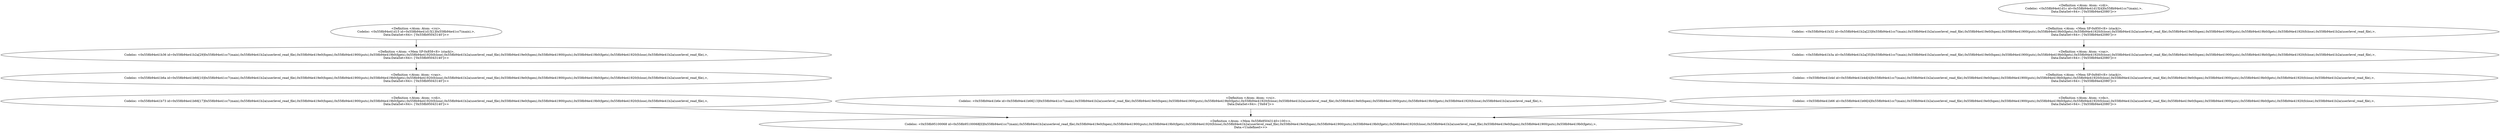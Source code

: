 strict digraph "" {
	"<Definition <Atom: Atom: <rdx>,
Codeloc: <0x558b94e41b66 id=0x558b94e41b66[4]0x558b94e41cc7(main),0x558b94e41b2a(userlevel_read_\
file),0x558b94e419e0(fopen),0x558b94e41900(puts),0x558b94e419b0(fgets),0x558b94e41920(fclose),0x558b94e41b2a(userlevel_read_file),\
0x558b94e419e0(fopen),0x558b94e41900(puts),0x558b94e419b0(fgets),0x558b94e41920(fclose),0x558b94e41b2a(userlevel_read_file),>,
Data:\
DataSet<64>: ['0x558b94e42080']>>" -> "<Definition <Atom: <Mem 0x558b95043140<100>>,
Codeloc: <0x558b95100068 id=0x558b95100068[0]0x558b94e41cc7(main),0x558b94e41b2a(userlevel_\
read_file),0x558b94e419e0(fopen),0x558b94e41900(puts),0x558b94e419b0(fgets),0x558b94e41920(fclose),0x558b94e41b2a(userlevel_read_\
file),0x558b94e419e0(fopen),0x558b94e41900(puts),0x558b94e419b0(fgets),0x558b94e41920(fclose),0x558b94e41b2a(userlevel_read_file),\
0x558b94e419e0(fopen),0x558b94e41900(puts),0x558b94e419b0(fgets),>,
Data:<Undefined>>>";
	"<Definition <Atom: Atom: <rdi>,
Codeloc: <0x558b94e41b73 id=0x558b94e41b66[17]0x558b94e41cc7(main),0x558b94e41b2a(userlevel_read_\
file),0x558b94e419e0(fopen),0x558b94e41900(puts),0x558b94e419b0(fgets),0x558b94e41920(fclose),0x558b94e41b2a(userlevel_read_file),\
0x558b94e419e0(fopen),0x558b94e41900(puts),0x558b94e419b0(fgets),0x558b94e41920(fclose),0x558b94e41b2a(userlevel_read_file),>,
Data:\
DataSet<64>: ['0x558b95043140']>>" -> "<Definition <Atom: <Mem 0x558b95043140<100>>,
Codeloc: <0x558b95100068 id=0x558b95100068[0]0x558b94e41cc7(main),0x558b94e41b2a(userlevel_\
read_file),0x558b94e419e0(fopen),0x558b94e41900(puts),0x558b94e419b0(fgets),0x558b94e41920(fclose),0x558b94e41b2a(userlevel_read_\
file),0x558b94e419e0(fopen),0x558b94e41900(puts),0x558b94e419b0(fgets),0x558b94e41920(fclose),0x558b94e41b2a(userlevel_read_file),\
0x558b94e419e0(fopen),0x558b94e41900(puts),0x558b94e419b0(fgets),>,
Data:<Undefined>>>";
	"<Definition <Atom: Atom: <rsi>,
Codeloc: <0x558b94e41b6e id=0x558b94e41b66[13]0x558b94e41cc7(main),0x558b94e41b2a(userlevel_read_\
file),0x558b94e419e0(fopen),0x558b94e41900(puts),0x558b94e419b0(fgets),0x558b94e41920(fclose),0x558b94e41b2a(userlevel_read_file),\
0x558b94e419e0(fopen),0x558b94e41900(puts),0x558b94e419b0(fgets),0x558b94e41920(fclose),0x558b94e41b2a(userlevel_read_file),>,
Data:\
DataSet<64>: ['0x64']>>" -> "<Definition <Atom: <Mem 0x558b95043140<100>>,
Codeloc: <0x558b95100068 id=0x558b95100068[0]0x558b94e41cc7(main),0x558b94e41b2a(userlevel_\
read_file),0x558b94e419e0(fopen),0x558b94e41900(puts),0x558b94e419b0(fgets),0x558b94e41920(fclose),0x558b94e41b2a(userlevel_read_\
file),0x558b94e419e0(fopen),0x558b94e41900(puts),0x558b94e419b0(fgets),0x558b94e41920(fclose),0x558b94e41b2a(userlevel_read_file),\
0x558b94e419e0(fopen),0x558b94e41900(puts),0x558b94e419b0(fgets),>,
Data:<Undefined>>>";
	"<Definition <Atom: <Mem SP-0x840<8> (stack)>,
Codeloc: <0x558b94e41b4d id=0x558b94e41b4d[4]0x558b94e41cc7(main),0x558b94e41b2a(userlevel_\
read_file),0x558b94e419e0(fopen),0x558b94e41900(puts),0x558b94e419b0(fgets),0x558b94e41920(fclose),0x558b94e41b2a(userlevel_read_\
file),0x558b94e419e0(fopen),0x558b94e41900(puts),0x558b94e419b0(fgets),0x558b94e41920(fclose),0x558b94e41b2a(userlevel_read_file),>,
\
Data:DataSet<64>: ['0x558b94e42080']>>" -> "<Definition <Atom: Atom: <rdx>,
Codeloc: <0x558b94e41b66 id=0x558b94e41b66[4]0x558b94e41cc7(main),0x558b94e41b2a(userlevel_read_\
file),0x558b94e419e0(fopen),0x558b94e41900(puts),0x558b94e419b0(fgets),0x558b94e41920(fclose),0x558b94e41b2a(userlevel_read_file),\
0x558b94e419e0(fopen),0x558b94e41900(puts),0x558b94e419b0(fgets),0x558b94e41920(fclose),0x558b94e41b2a(userlevel_read_file),>,
Data:\
DataSet<64>: ['0x558b94e42080']>>";
	"<Definition <Atom: Atom: <rax>,
Codeloc: <0x558b94e41b3a id=0x558b94e41b2a[35]0x558b94e41cc7(main),0x558b94e41b2a(userlevel_read_\
file),0x558b94e419e0(fopen),0x558b94e41900(puts),0x558b94e419b0(fgets),0x558b94e41920(fclose),0x558b94e41b2a(userlevel_read_file),\
0x558b94e419e0(fopen),0x558b94e41900(puts),0x558b94e419b0(fgets),0x558b94e41920(fclose),0x558b94e41b2a(userlevel_read_file),>,
Data:\
DataSet<64>: ['0x558b94e42080']>>" -> "<Definition <Atom: <Mem SP-0x840<8> (stack)>,
Codeloc: <0x558b94e41b4d id=0x558b94e41b4d[4]0x558b94e41cc7(main),0x558b94e41b2a(userlevel_\
read_file),0x558b94e419e0(fopen),0x558b94e41900(puts),0x558b94e419b0(fgets),0x558b94e41920(fclose),0x558b94e41b2a(userlevel_read_\
file),0x558b94e419e0(fopen),0x558b94e41900(puts),0x558b94e419b0(fgets),0x558b94e41920(fclose),0x558b94e41b2a(userlevel_read_file),>,
\
Data:DataSet<64>: ['0x558b94e42080']>>";
	"<Definition <Atom: <Mem SP-0x850<8> (stack)>,
Codeloc: <0x558b94e41b32 id=0x558b94e41b2a[23]0x558b94e41cc7(main),0x558b94e41b2a(\
userlevel_read_file),0x558b94e419e0(fopen),0x558b94e41900(puts),0x558b94e419b0(fgets),0x558b94e41920(fclose),0x558b94e41b2a(userlevel_\
read_file),0x558b94e419e0(fopen),0x558b94e41900(puts),0x558b94e419b0(fgets),0x558b94e41920(fclose),0x558b94e41b2a(userlevel_read_\
file),>,
Data:DataSet<64>: ['0x558b94e42080']>>" -> "<Definition <Atom: Atom: <rax>,
Codeloc: <0x558b94e41b3a id=0x558b94e41b2a[35]0x558b94e41cc7(main),0x558b94e41b2a(userlevel_read_\
file),0x558b94e419e0(fopen),0x558b94e41900(puts),0x558b94e419b0(fgets),0x558b94e41920(fclose),0x558b94e41b2a(userlevel_read_file),\
0x558b94e419e0(fopen),0x558b94e41900(puts),0x558b94e419b0(fgets),0x558b94e41920(fclose),0x558b94e41b2a(userlevel_read_file),>,
Data:\
DataSet<64>: ['0x558b94e42080']>>";
	"<Definition <Atom: Atom: <rdi>,
Codeloc: <0x558b94e41d1c id=0x558b94e41d15[4]0x558b94e41cc7(main),>,
Data:DataSet<64>: ['0x558b94e42080']>>" -> "<Definition <Atom: <Mem SP-0x850<8> (stack)>,
Codeloc: <0x558b94e41b32 id=0x558b94e41b2a[23]0x558b94e41cc7(main),0x558b94e41b2a(\
userlevel_read_file),0x558b94e419e0(fopen),0x558b94e41900(puts),0x558b94e419b0(fgets),0x558b94e41920(fclose),0x558b94e41b2a(userlevel_\
read_file),0x558b94e419e0(fopen),0x558b94e41900(puts),0x558b94e419b0(fgets),0x558b94e41920(fclose),0x558b94e41b2a(userlevel_read_\
file),>,
Data:DataSet<64>: ['0x558b94e42080']>>";
	"<Definition <Atom: Atom: <rax>,
Codeloc: <0x558b94e41b6a id=0x558b94e41b66[10]0x558b94e41cc7(main),0x558b94e41b2a(userlevel_read_\
file),0x558b94e419e0(fopen),0x558b94e41900(puts),0x558b94e419b0(fgets),0x558b94e41920(fclose),0x558b94e41b2a(userlevel_read_file),\
0x558b94e419e0(fopen),0x558b94e41900(puts),0x558b94e419b0(fgets),0x558b94e41920(fclose),0x558b94e41b2a(userlevel_read_file),>,
Data:\
DataSet<64>: ['0x558b95043140']>>" -> "<Definition <Atom: Atom: <rdi>,
Codeloc: <0x558b94e41b73 id=0x558b94e41b66[17]0x558b94e41cc7(main),0x558b94e41b2a(userlevel_read_\
file),0x558b94e419e0(fopen),0x558b94e41900(puts),0x558b94e419b0(fgets),0x558b94e41920(fclose),0x558b94e41b2a(userlevel_read_file),\
0x558b94e419e0(fopen),0x558b94e41900(puts),0x558b94e419b0(fgets),0x558b94e41920(fclose),0x558b94e41b2a(userlevel_read_file),>,
Data:\
DataSet<64>: ['0x558b95043140']>>";
	"<Definition <Atom: <Mem SP-0x858<8> (stack)>,
Codeloc: <0x558b94e41b36 id=0x558b94e41b2a[29]0x558b94e41cc7(main),0x558b94e41b2a(\
userlevel_read_file),0x558b94e419e0(fopen),0x558b94e41900(puts),0x558b94e419b0(fgets),0x558b94e41920(fclose),0x558b94e41b2a(userlevel_\
read_file),0x558b94e419e0(fopen),0x558b94e41900(puts),0x558b94e419b0(fgets),0x558b94e41920(fclose),0x558b94e41b2a(userlevel_read_\
file),>,
Data:DataSet<64>: ['0x558b95043140']>>" -> "<Definition <Atom: Atom: <rax>,
Codeloc: <0x558b94e41b6a id=0x558b94e41b66[10]0x558b94e41cc7(main),0x558b94e41b2a(userlevel_read_\
file),0x558b94e419e0(fopen),0x558b94e41900(puts),0x558b94e419b0(fgets),0x558b94e41920(fclose),0x558b94e41b2a(userlevel_read_file),\
0x558b94e419e0(fopen),0x558b94e41900(puts),0x558b94e419b0(fgets),0x558b94e41920(fclose),0x558b94e41b2a(userlevel_read_file),>,
Data:\
DataSet<64>: ['0x558b95043140']>>";
	"<Definition <Atom: Atom: <rsi>,
Codeloc: <0x558b94e41d15 id=0x558b94e41d15[1]0x558b94e41cc7(main),>,
Data:DataSet<64>: ['0x558b95043140']>>" -> "<Definition <Atom: <Mem SP-0x858<8> (stack)>,
Codeloc: <0x558b94e41b36 id=0x558b94e41b2a[29]0x558b94e41cc7(main),0x558b94e41b2a(\
userlevel_read_file),0x558b94e419e0(fopen),0x558b94e41900(puts),0x558b94e419b0(fgets),0x558b94e41920(fclose),0x558b94e41b2a(userlevel_\
read_file),0x558b94e419e0(fopen),0x558b94e41900(puts),0x558b94e419b0(fgets),0x558b94e41920(fclose),0x558b94e41b2a(userlevel_read_\
file),>,
Data:DataSet<64>: ['0x558b95043140']>>";
}
